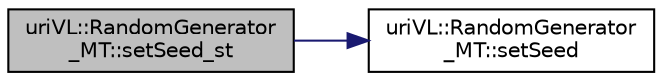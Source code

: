 digraph "uriVL::RandomGenerator_MT::setSeed_st"
{
  edge [fontname="Helvetica",fontsize="10",labelfontname="Helvetica",labelfontsize="10"];
  node [fontname="Helvetica",fontsize="10",shape=record];
  rankdir="LR";
  Node1 [label="uriVL::RandomGenerator\l_MT::setSeed_st",height=0.2,width=0.4,color="black", fillcolor="grey75", style="filled", fontcolor="black"];
  Node1 -> Node2 [color="midnightblue",fontsize="10",style="solid",fontname="Helvetica"];
  Node2 [label="uriVL::RandomGenerator\l_MT::setSeed",height=0.2,width=0.4,color="black", fillcolor="white", style="filled",URL="$classuriVL_1_1RandomGenerator__MT.html#a73afc5b87368ce5d7aa7781406bb6a1e",tooltip="Sets a new seed for this generator. "];
}
